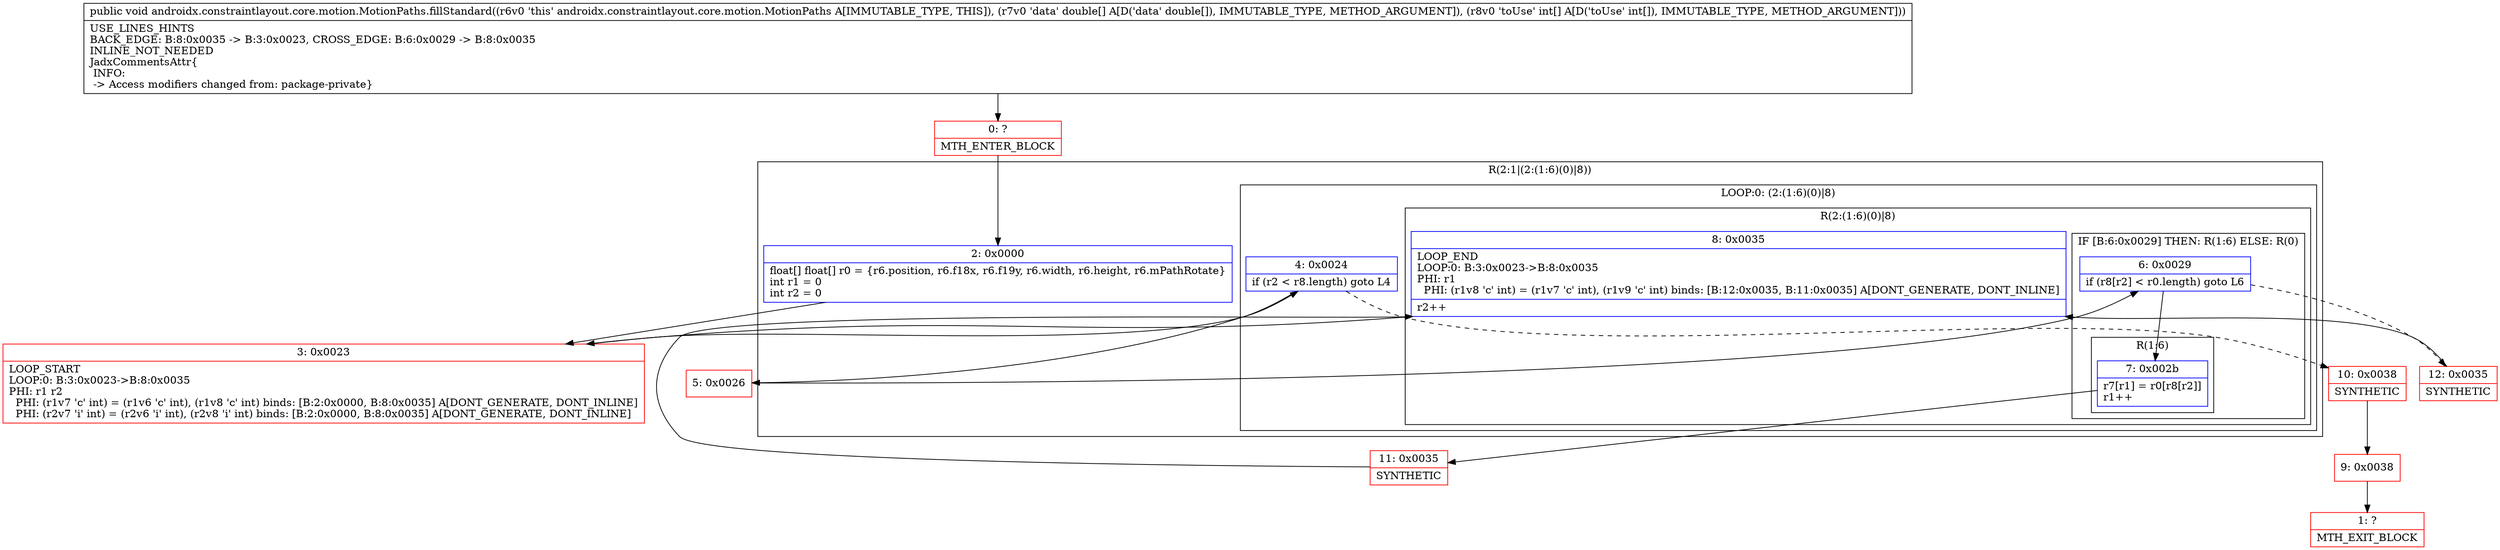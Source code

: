 digraph "CFG forandroidx.constraintlayout.core.motion.MotionPaths.fillStandard([D[I)V" {
subgraph cluster_Region_1193337322 {
label = "R(2:1|(2:(1:6)(0)|8))";
node [shape=record,color=blue];
Node_2 [shape=record,label="{2\:\ 0x0000|float[] float[] r0 = \{r6.position, r6.f18x, r6.f19y, r6.width, r6.height, r6.mPathRotate\}\lint r1 = 0\lint r2 = 0\l}"];
subgraph cluster_LoopRegion_1088480191 {
label = "LOOP:0: (2:(1:6)(0)|8)";
node [shape=record,color=blue];
Node_4 [shape=record,label="{4\:\ 0x0024|if (r2 \< r8.length) goto L4\l}"];
subgraph cluster_Region_1013240 {
label = "R(2:(1:6)(0)|8)";
node [shape=record,color=blue];
subgraph cluster_IfRegion_1911688539 {
label = "IF [B:6:0x0029] THEN: R(1:6) ELSE: R(0)";
node [shape=record,color=blue];
Node_6 [shape=record,label="{6\:\ 0x0029|if (r8[r2] \< r0.length) goto L6\l}"];
subgraph cluster_Region_364281481 {
label = "R(1:6)";
node [shape=record,color=blue];
Node_7 [shape=record,label="{7\:\ 0x002b|r7[r1] = r0[r8[r2]]\lr1++\l}"];
}
subgraph cluster_Region_660801008 {
label = "R(0)";
node [shape=record,color=blue];
}
}
Node_8 [shape=record,label="{8\:\ 0x0035|LOOP_END\lLOOP:0: B:3:0x0023\-\>B:8:0x0035\lPHI: r1 \l  PHI: (r1v8 'c' int) = (r1v7 'c' int), (r1v9 'c' int) binds: [B:12:0x0035, B:11:0x0035] A[DONT_GENERATE, DONT_INLINE]\l|r2++\l}"];
}
}
}
Node_0 [shape=record,color=red,label="{0\:\ ?|MTH_ENTER_BLOCK\l}"];
Node_3 [shape=record,color=red,label="{3\:\ 0x0023|LOOP_START\lLOOP:0: B:3:0x0023\-\>B:8:0x0035\lPHI: r1 r2 \l  PHI: (r1v7 'c' int) = (r1v6 'c' int), (r1v8 'c' int) binds: [B:2:0x0000, B:8:0x0035] A[DONT_GENERATE, DONT_INLINE]\l  PHI: (r2v7 'i' int) = (r2v6 'i' int), (r2v8 'i' int) binds: [B:2:0x0000, B:8:0x0035] A[DONT_GENERATE, DONT_INLINE]\l}"];
Node_5 [shape=record,color=red,label="{5\:\ 0x0026}"];
Node_11 [shape=record,color=red,label="{11\:\ 0x0035|SYNTHETIC\l}"];
Node_12 [shape=record,color=red,label="{12\:\ 0x0035|SYNTHETIC\l}"];
Node_10 [shape=record,color=red,label="{10\:\ 0x0038|SYNTHETIC\l}"];
Node_9 [shape=record,color=red,label="{9\:\ 0x0038}"];
Node_1 [shape=record,color=red,label="{1\:\ ?|MTH_EXIT_BLOCK\l}"];
MethodNode[shape=record,label="{public void androidx.constraintlayout.core.motion.MotionPaths.fillStandard((r6v0 'this' androidx.constraintlayout.core.motion.MotionPaths A[IMMUTABLE_TYPE, THIS]), (r7v0 'data' double[] A[D('data' double[]), IMMUTABLE_TYPE, METHOD_ARGUMENT]), (r8v0 'toUse' int[] A[D('toUse' int[]), IMMUTABLE_TYPE, METHOD_ARGUMENT]))  | USE_LINES_HINTS\lBACK_EDGE: B:8:0x0035 \-\> B:3:0x0023, CROSS_EDGE: B:6:0x0029 \-\> B:8:0x0035\lINLINE_NOT_NEEDED\lJadxCommentsAttr\{\l INFO: \l \-\> Access modifiers changed from: package\-private\}\l}"];
MethodNode -> Node_0;Node_2 -> Node_3;
Node_4 -> Node_5;
Node_4 -> Node_10[style=dashed];
Node_6 -> Node_7;
Node_6 -> Node_12[style=dashed];
Node_7 -> Node_11;
Node_8 -> Node_3;
Node_0 -> Node_2;
Node_3 -> Node_4;
Node_5 -> Node_6;
Node_11 -> Node_8;
Node_12 -> Node_8;
Node_10 -> Node_9;
Node_9 -> Node_1;
}

